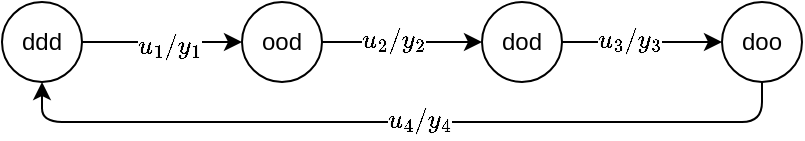 <mxfile version="24.7.17">
  <diagram name="Pagina-1" id="FgR-FPxRze2zWv_tm1EF">
    <mxGraphModel dx="568" dy="329" grid="1" gridSize="10" guides="1" tooltips="1" connect="1" arrows="1" fold="1" page="1" pageScale="1" pageWidth="827" pageHeight="1169" math="1" shadow="0">
      <root>
        <mxCell id="0" />
        <mxCell id="1" parent="0" />
        <mxCell id="d-_mGHvsqMj30hqIaPmG-1" value="ddd" style="ellipse;whiteSpace=wrap;html=1;fillColor=none;" vertex="1" parent="1">
          <mxGeometry x="280" y="240" width="40" height="40" as="geometry" />
        </mxCell>
        <mxCell id="d-_mGHvsqMj30hqIaPmG-6" style="edgeStyle=orthogonalEdgeStyle;rounded=0;orthogonalLoop=1;jettySize=auto;html=1;" edge="1" parent="1" source="d-_mGHvsqMj30hqIaPmG-2" target="d-_mGHvsqMj30hqIaPmG-3">
          <mxGeometry relative="1" as="geometry" />
        </mxCell>
        <mxCell id="d-_mGHvsqMj30hqIaPmG-12" value="\(u_2/y_2\)" style="edgeLabel;html=1;align=center;verticalAlign=middle;resizable=0;points=[];" vertex="1" connectable="0" parent="d-_mGHvsqMj30hqIaPmG-6">
          <mxGeometry x="-0.14" y="1" relative="1" as="geometry">
            <mxPoint as="offset" />
          </mxGeometry>
        </mxCell>
        <mxCell id="d-_mGHvsqMj30hqIaPmG-2" value="ood" style="ellipse;whiteSpace=wrap;html=1;fillColor=none;" vertex="1" parent="1">
          <mxGeometry x="400" y="240" width="40" height="40" as="geometry" />
        </mxCell>
        <mxCell id="d-_mGHvsqMj30hqIaPmG-7" style="edgeStyle=orthogonalEdgeStyle;rounded=0;orthogonalLoop=1;jettySize=auto;html=1;" edge="1" parent="1" source="d-_mGHvsqMj30hqIaPmG-3" target="d-_mGHvsqMj30hqIaPmG-4">
          <mxGeometry relative="1" as="geometry" />
        </mxCell>
        <mxCell id="d-_mGHvsqMj30hqIaPmG-13" value="\(u_3/y_3\)" style="edgeLabel;html=1;align=center;verticalAlign=middle;resizable=0;points=[];" vertex="1" connectable="0" parent="d-_mGHvsqMj30hqIaPmG-7">
          <mxGeometry x="-0.18" y="1" relative="1" as="geometry">
            <mxPoint as="offset" />
          </mxGeometry>
        </mxCell>
        <mxCell id="d-_mGHvsqMj30hqIaPmG-3" value="dod" style="ellipse;whiteSpace=wrap;html=1;fillColor=none;" vertex="1" parent="1">
          <mxGeometry x="520" y="240" width="40" height="40" as="geometry" />
        </mxCell>
        <mxCell id="d-_mGHvsqMj30hqIaPmG-8" style="edgeStyle=orthogonalEdgeStyle;rounded=1;orthogonalLoop=1;jettySize=auto;html=1;entryX=0.5;entryY=1;entryDx=0;entryDy=0;curved=0;" edge="1" parent="1" source="d-_mGHvsqMj30hqIaPmG-4" target="d-_mGHvsqMj30hqIaPmG-1">
          <mxGeometry relative="1" as="geometry">
            <Array as="points">
              <mxPoint x="660" y="300" />
              <mxPoint x="300" y="300" />
            </Array>
          </mxGeometry>
        </mxCell>
        <mxCell id="d-_mGHvsqMj30hqIaPmG-9" value="\(u_4/y_4\)" style="edgeLabel;html=1;align=center;verticalAlign=middle;resizable=0;points=[];" vertex="1" connectable="0" parent="d-_mGHvsqMj30hqIaPmG-8">
          <mxGeometry x="-0.04" y="-1" relative="1" as="geometry">
            <mxPoint as="offset" />
          </mxGeometry>
        </mxCell>
        <mxCell id="d-_mGHvsqMj30hqIaPmG-4" value="doo" style="ellipse;whiteSpace=wrap;html=1;fillColor=none;" vertex="1" parent="1">
          <mxGeometry x="640" y="240" width="40" height="40" as="geometry" />
        </mxCell>
        <mxCell id="d-_mGHvsqMj30hqIaPmG-5" style="edgeStyle=orthogonalEdgeStyle;rounded=0;orthogonalLoop=1;jettySize=auto;html=1;entryX=0;entryY=0.5;entryDx=0;entryDy=0;" edge="1" parent="1" source="d-_mGHvsqMj30hqIaPmG-1" target="d-_mGHvsqMj30hqIaPmG-2">
          <mxGeometry relative="1" as="geometry" />
        </mxCell>
        <mxCell id="d-_mGHvsqMj30hqIaPmG-11" value="\(u_1/y_1\)" style="edgeLabel;html=1;align=center;verticalAlign=middle;resizable=0;points=[];" vertex="1" connectable="0" parent="d-_mGHvsqMj30hqIaPmG-5">
          <mxGeometry x="0.07" y="-2" relative="1" as="geometry">
            <mxPoint as="offset" />
          </mxGeometry>
        </mxCell>
      </root>
    </mxGraphModel>
  </diagram>
</mxfile>

